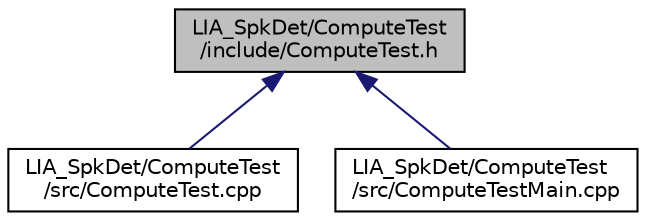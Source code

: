 digraph "LIA_SpkDet/ComputeTest/include/ComputeTest.h"
{
  edge [fontname="Helvetica",fontsize="10",labelfontname="Helvetica",labelfontsize="10"];
  node [fontname="Helvetica",fontsize="10",shape=record];
  Node1 [label="LIA_SpkDet/ComputeTest\l/include/ComputeTest.h",height=0.2,width=0.4,color="black", fillcolor="grey75", style="filled" fontcolor="black"];
  Node1 -> Node2 [dir="back",color="midnightblue",fontsize="10",style="solid",fontname="Helvetica"];
  Node2 [label="LIA_SpkDet/ComputeTest\l/src/ComputeTest.cpp",height=0.2,width=0.4,color="black", fillcolor="white", style="filled",URL="$ComputeTest_8cpp.html"];
  Node1 -> Node3 [dir="back",color="midnightblue",fontsize="10",style="solid",fontname="Helvetica"];
  Node3 [label="LIA_SpkDet/ComputeTest\l/src/ComputeTestMain.cpp",height=0.2,width=0.4,color="black", fillcolor="white", style="filled",URL="$ComputeTestMain_8cpp.html"];
}
